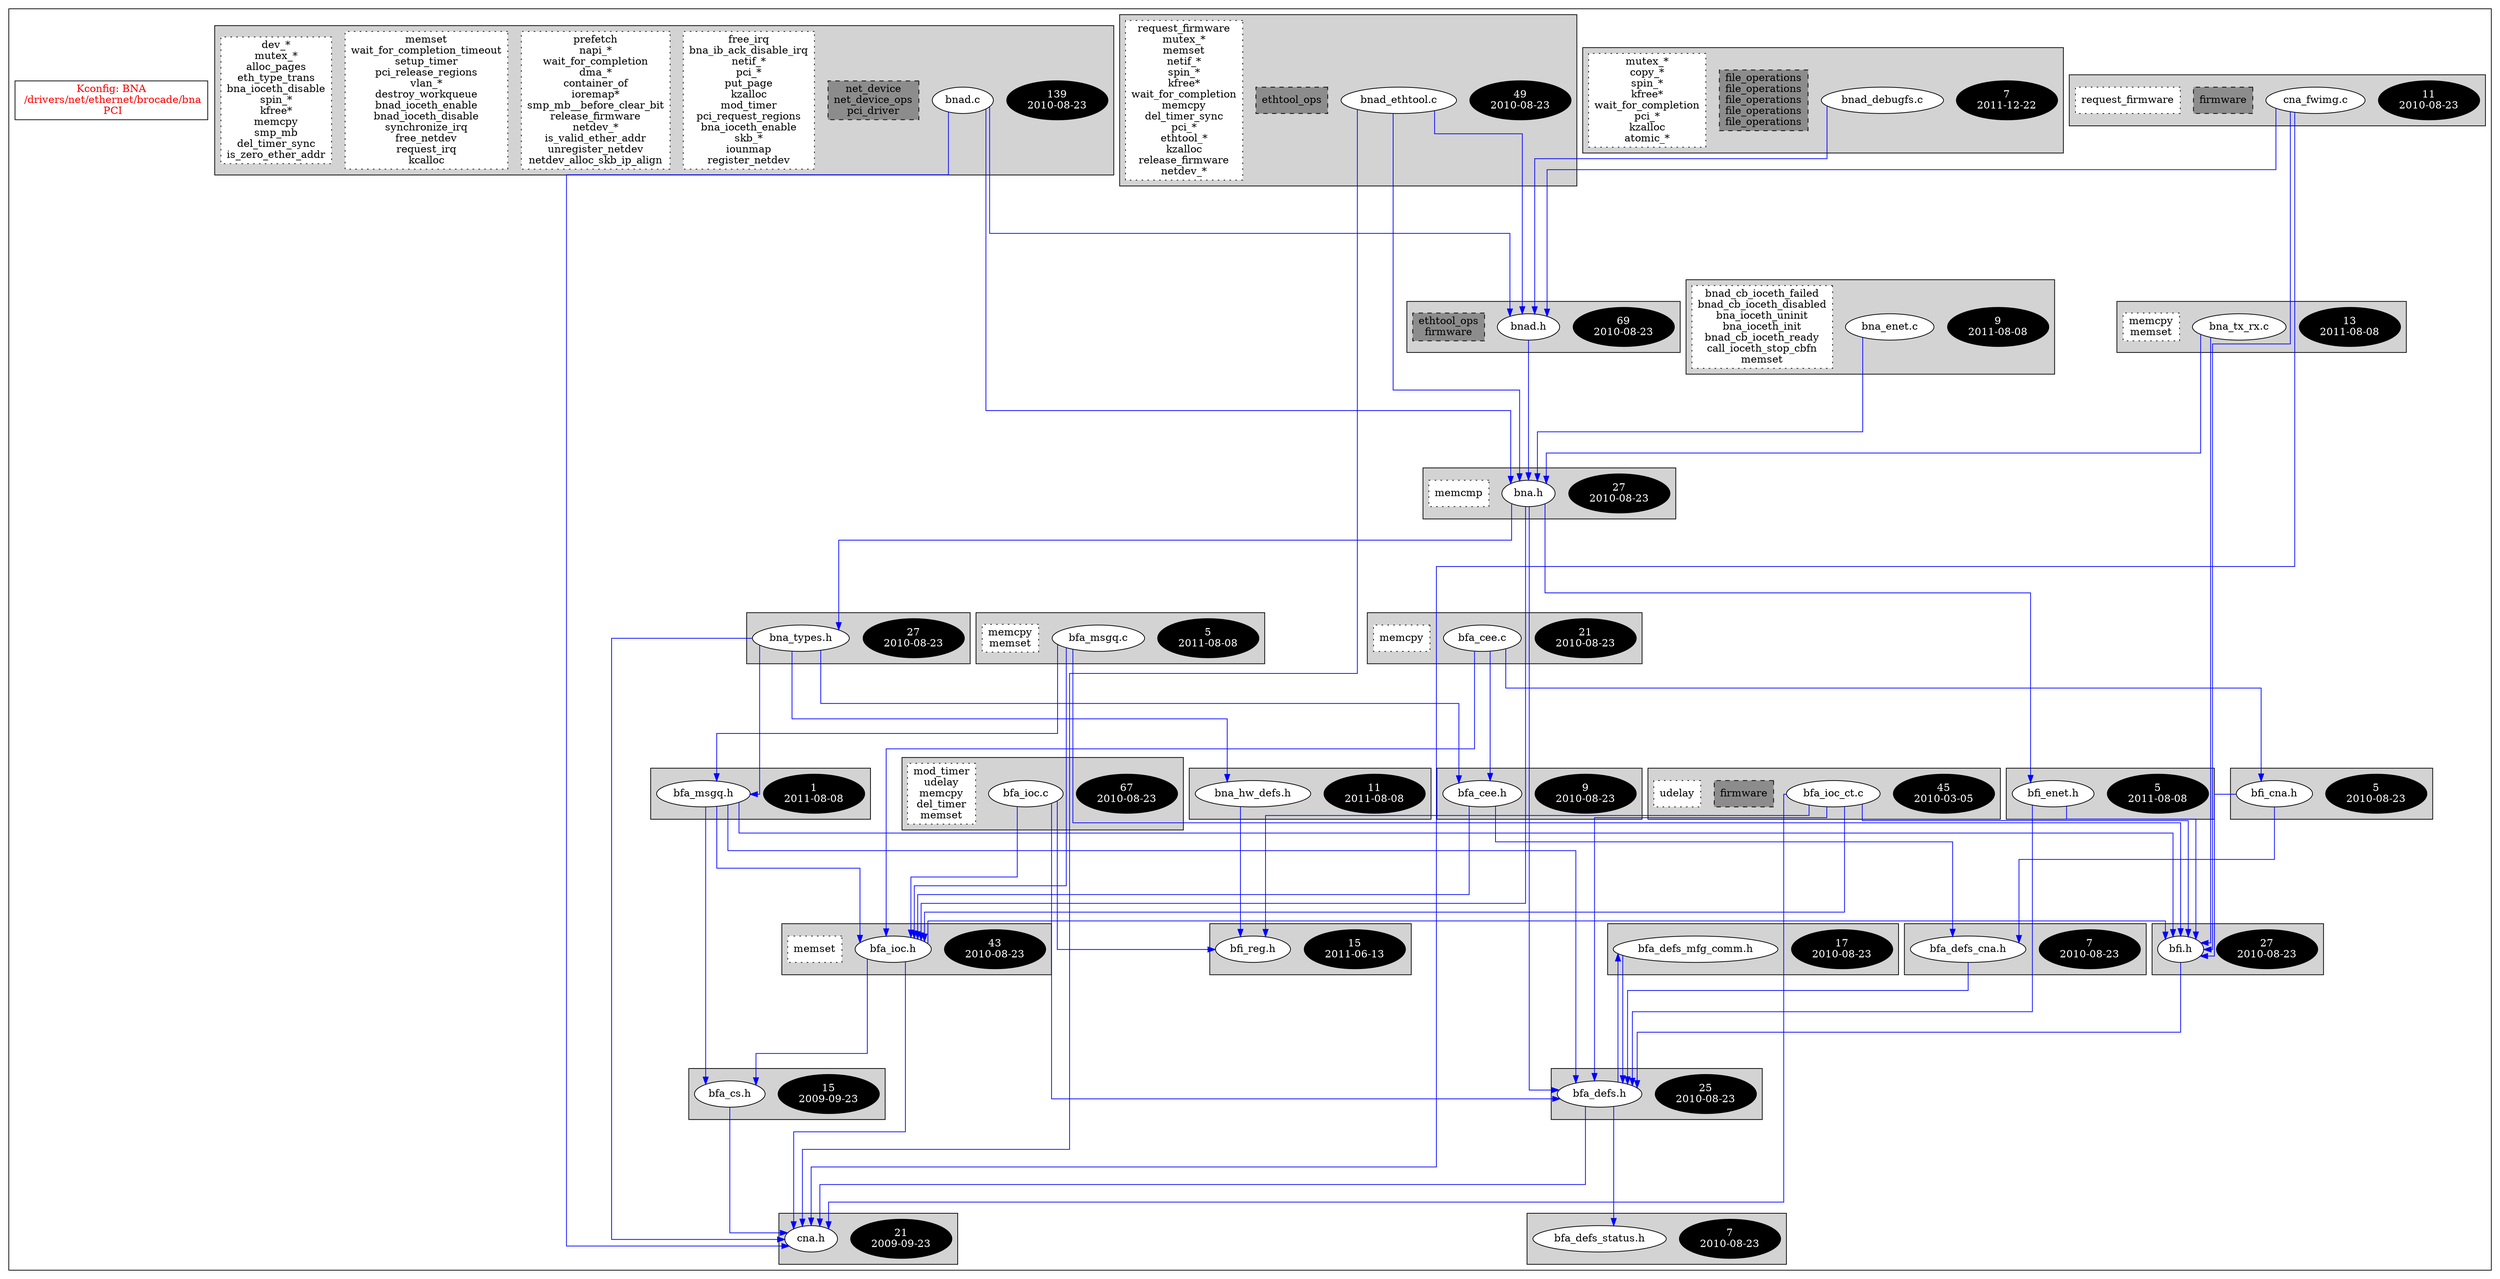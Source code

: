 digraph Driver {
	ranksep=2;
	splines=ortho;
	//Symbol: BNA
	subgraph "cluster_BNA"{
		subgraph "cluster_cna_fwimg.c" {
			style=filled
			"commit_cna_fwimg.c" [style=filled, fillcolor=black, fontcolor=white, label="11\n2010-08-23"];
			"cna_fwimg.c" [style=filled, fillcolor=white, fontcolor=black, label="cna_fwimg.c\n"];
			"structs-cna_fwimg.c" [style="filled,dashed" shape=box, fillcolor=grey55, fontcolor=black, label="firmware\n"];
			"funccall0-cna_fwimg.c" [style="filled,dotted" shape=box, fillcolor=white, fontcolor=black, label="request_firmware\n"];
		}
		subgraph "cluster_bfi.h" {
			style=filled
			"commit_bfi.h" [style=filled, fillcolor=black, fontcolor=white, label="27\n2010-08-23"];
			"bfi.h" [style=filled, fillcolor=white, fontcolor=black, label="bfi.h\n"];
		}
		subgraph "cluster_cna.h" {
			style=filled
			"commit_cna.h" [style=filled, fillcolor=black, fontcolor=white, label="21\n2009-09-23"];
			"cna.h" [style=filled, fillcolor=white, fontcolor=black, label="cna.h\n"];
		}
		subgraph "cluster_bfa_defs.h" {
			style=filled
			"commit_bfa_defs.h" [style=filled, fillcolor=black, fontcolor=white, label="25\n2010-08-23"];
			"bfa_defs.h" [style=filled, fillcolor=white, fontcolor=black, label="bfa_defs.h\n"];
		}
		subgraph "cluster_bfi_enet.h" {
			style=filled
			"commit_bfi_enet.h" [style=filled, fillcolor=black, fontcolor=white, label="5\n2011-08-08"];
			"bfi_enet.h" [style=filled, fillcolor=white, fontcolor=black, label="bfi_enet.h\n"];
		}
		subgraph "cluster_bna_types.h" {
			style=filled
			"commit_bna_types.h" [style=filled, fillcolor=black, fontcolor=white, label="27\n2010-08-23"];
			"bna_types.h" [style=filled, fillcolor=white, fontcolor=black, label="bna_types.h\n"];
		}
		subgraph "cluster_bfa_defs_status.h" {
			style=filled
			"commit_bfa_defs_status.h" [style=filled, fillcolor=black, fontcolor=white, label="7\n2010-08-23"];
			"bfa_defs_status.h" [style=filled, fillcolor=white, fontcolor=black, label="bfa_defs_status.h\n"];
		}
		subgraph "cluster_bfa_defs_mfg_comm.h" {
			style=filled
			"commit_bfa_defs_mfg_comm.h" [style=filled, fillcolor=black, fontcolor=white, label="17\n2010-08-23"];
			"bfa_defs_mfg_comm.h" [style=filled, fillcolor=white, fontcolor=black, label="bfa_defs_mfg_comm.h\n"];
		}
		subgraph "cluster_bfa_cs.h" {
			style=filled
			"commit_bfa_cs.h" [style=filled, fillcolor=black, fontcolor=white, label="15\n2009-09-23"];
			"bfa_cs.h" [style=filled, fillcolor=white, fontcolor=black, label="bfa_cs.h\n"];
		}
		subgraph "cluster_bna_hw_defs.h" {
			style=filled
			"commit_bna_hw_defs.h" [style=filled, fillcolor=black, fontcolor=white, label="11\n2011-08-08"];
			"bna_hw_defs.h" [style=filled, fillcolor=white, fontcolor=black, label="bna_hw_defs.h\n"];
		}
		subgraph "cluster_bfi_reg.h" {
			style=filled
			"commit_bfi_reg.h" [style=filled, fillcolor=black, fontcolor=white, label="15\n2011-06-13"];
			"bfi_reg.h" [style=filled, fillcolor=white, fontcolor=black, label="bfi_reg.h\n"];
		}
		subgraph "cluster_bfa_defs_cna.h" {
			style=filled
			"commit_bfa_defs_cna.h" [style=filled, fillcolor=black, fontcolor=white, label="7\n2010-08-23"];
			"bfa_defs_cna.h" [style=filled, fillcolor=white, fontcolor=black, label="bfa_defs_cna.h\n"];
		}
		subgraph "cluster_bfa_cee.h" {
			style=filled
			"commit_bfa_cee.h" [style=filled, fillcolor=black, fontcolor=white, label="9\n2010-08-23"];
			"bfa_cee.h" [style=filled, fillcolor=white, fontcolor=black, label="bfa_cee.h\n"];
		}
		subgraph "cluster_bfa_cee.c" {
			style=filled
			"commit_bfa_cee.c" [style=filled, fillcolor=black, fontcolor=white, label="21\n2010-08-23"];
			"bfa_cee.c" [style=filled, fillcolor=white, fontcolor=black, label="bfa_cee.c\n"];
			"funccall0-bfa_cee.c" [style="filled,dotted" shape=box, fillcolor=white, fontcolor=black, label="memcpy\n"];
		}
		subgraph "cluster_bfi_cna.h" {
			style=filled
			"commit_bfi_cna.h" [style=filled, fillcolor=black, fontcolor=white, label="5\n2010-08-23"];
			"bfi_cna.h" [style=filled, fillcolor=white, fontcolor=black, label="bfi_cna.h\n"];
		}
		subgraph "cluster_bfa_ioc_ct.c" {
			style=filled
			"commit_bfa_ioc_ct.c" [style=filled, fillcolor=black, fontcolor=white, label="45\n2010-03-05"];
			"bfa_ioc_ct.c" [style=filled, fillcolor=white, fontcolor=black, label="bfa_ioc_ct.c\n"];
			"structs-bfa_ioc_ct.c" [style="filled,dashed" shape=box, fillcolor=grey55, fontcolor=black, label="firmware\n"];
			"funccall0-bfa_ioc_ct.c" [style="filled,dotted" shape=box, fillcolor=white, fontcolor=black, label="udelay\n"];
		}
		subgraph "cluster_bfa_ioc.h" {
			style=filled
			"commit_bfa_ioc.h" [style=filled, fillcolor=black, fontcolor=white, label="43\n2010-08-23"];
			"bfa_ioc.h" [style=filled, fillcolor=white, fontcolor=black, label="bfa_ioc.h\n"];
			"funccall0-bfa_ioc.h" [style="filled,dotted" shape=box, fillcolor=white, fontcolor=black, label="memset\n"];
		}
		subgraph "cluster_bfa_ioc.c" {
			style=filled
			"commit_bfa_ioc.c" [style=filled, fillcolor=black, fontcolor=white, label="67\n2010-08-23"];
			"bfa_ioc.c" [style=filled, fillcolor=white, fontcolor=black, label="bfa_ioc.c\n"];
			"funccall0-bfa_ioc.c" [style="filled,dotted" shape=box, fillcolor=white, fontcolor=black, label="mod_timer\nudelay\nmemcpy\ndel_timer\nmemset\n"];
		}
		subgraph "cluster_bfa_msgq.h" {
			style=filled
			"commit_bfa_msgq.h" [style=filled, fillcolor=black, fontcolor=white, label="1\n2011-08-08"];
			"bfa_msgq.h" [style=filled, fillcolor=white, fontcolor=black, label="bfa_msgq.h\n"];
		}
		subgraph "cluster_bfa_msgq.c" {
			style=filled
			"commit_bfa_msgq.c" [style=filled, fillcolor=black, fontcolor=white, label="5\n2011-08-08"];
			"bfa_msgq.c" [style=filled, fillcolor=white, fontcolor=black, label="bfa_msgq.c\n"];
			"funccall0-bfa_msgq.c" [style="filled,dotted" shape=box, fillcolor=white, fontcolor=black, label="memcpy\nmemset\n"];
		}
		subgraph "cluster_bna_tx_rx.c" {
			style=filled
			"commit_bna_tx_rx.c" [style=filled, fillcolor=black, fontcolor=white, label="13\n2011-08-08"];
			"bna_tx_rx.c" [style=filled, fillcolor=white, fontcolor=black, label="bna_tx_rx.c\n"];
			"funccall0-bna_tx_rx.c" [style="filled,dotted" shape=box, fillcolor=white, fontcolor=black, label="memcpy\nmemset\n"];
		}
		subgraph "cluster_bna_enet.c" {
			style=filled
			"commit_bna_enet.c" [style=filled, fillcolor=black, fontcolor=white, label="9\n2011-08-08"];
			"bna_enet.c" [style=filled, fillcolor=white, fontcolor=black, label="bna_enet.c\n"];
			"funccall0-bna_enet.c" [style="filled,dotted" shape=box, fillcolor=white, fontcolor=black, label="bnad_cb_ioceth_failed\nbnad_cb_ioceth_disabled\nbna_ioceth_uninit\nbna_ioceth_init\nbnad_cb_ioceth_ready\ncall_ioceth_stop_cbfn\nmemset\n"];
		}
		subgraph "cluster_bnad_debugfs.c" {
			style=filled
			"commit_bnad_debugfs.c" [style=filled, fillcolor=black, fontcolor=white, label="7\n2011-12-22"];
			"bnad_debugfs.c" [style=filled, fillcolor=white, fontcolor=black, label="bnad_debugfs.c\n"];
			"structs-bnad_debugfs.c" [style="filled,dashed" shape=box, fillcolor=grey55, fontcolor=black, label="file_operations\nfile_operations\nfile_operations\nfile_operations\nfile_operations\n"];
			"funccall0-bnad_debugfs.c" [style="filled,dotted" shape=box, fillcolor=white, fontcolor=black, label="mutex_*\ncopy_*\nspin_*\nkfree*\nwait_for_completion\npci_*\nkzalloc\natomic_*\n"];
		}
		subgraph "cluster_bnad_ethtool.c" {
			style=filled
			"commit_bnad_ethtool.c" [style=filled, fillcolor=black, fontcolor=white, label="49\n2010-08-23"];
			"bnad_ethtool.c" [style=filled, fillcolor=white, fontcolor=black, label="bnad_ethtool.c\n"];
			"structs-bnad_ethtool.c" [style="filled,dashed" shape=box, fillcolor=grey55, fontcolor=black, label="ethtool_ops\n"];
			"funccall0-bnad_ethtool.c" [style="filled,dotted" shape=box, fillcolor=white, fontcolor=black, label="request_firmware\nmutex_*\nmemset\nnetif_*\nspin_*\nkfree*\nwait_for_completion\nmemcpy\ndel_timer_sync\npci_*\nethtool_*\nkzalloc\nrelease_firmware\nnetdev_*\n"];
		}
		subgraph "cluster_bnad.h" {
			style=filled
			"commit_bnad.h" [style=filled, fillcolor=black, fontcolor=white, label="69\n2010-08-23"];
			"bnad.h" [style=filled, fillcolor=white, fontcolor=black, label="bnad.h\n"];
			"structs-bnad.h" [style="filled,dashed" shape=box, fillcolor=grey55, fontcolor=black, label="ethtool_ops\nfirmware\n"];
		}
		subgraph "cluster_bnad.c" {
			style=filled
			"commit_bnad.c" [style=filled, fillcolor=black, fontcolor=white, label="139\n2010-08-23"];
			"bnad.c" [style=filled, fillcolor=white, fontcolor=black, label="bnad.c\n"];
			"structs-bnad.c" [style="filled,dashed" shape=box, fillcolor=grey55, fontcolor=black, label="net_device\nnet_device_ops\npci_driver\n"];
			"funccall4-bnad.c" [style="filled,dotted" shape=box, fillcolor=white, fontcolor=black, label="free_irq\nbna_ib_ack_disable_irq\nnetif_*\npci_*\nput_page\nkzalloc\nmod_timer\npci_request_regions\nbna_ioceth_enable\nskb_*\niounmap\nregister_netdev\n"];
			"funccall3-bnad.c" [style="filled,dotted" shape=box, fillcolor=white, fontcolor=black, label="prefetch\nnapi_*\nwait_for_completion\ndma_*\ncontainer_of\nioremap*\nsmp_mb__before_clear_bit\nrelease_firmware\nnetdev_*\nis_valid_ether_addr\nunregister_netdev\nnetdev_alloc_skb_ip_align\n"];
			"funccall2-bnad.c" [style="filled,dotted" shape=box, fillcolor=white, fontcolor=black, label="memset\nwait_for_completion_timeout\nsetup_timer\npci_release_regions\nvlan_*\ndestroy_workqueue\nbnad_ioceth_enable\nbnad_ioceth_disable\nsynchronize_irq\nfree_netdev\nrequest_irq\nkcalloc\n"];
			"funccall1-bnad.c" [style="filled,dotted" shape=box, fillcolor=white, fontcolor=black, label="dev_*\nmutex_*\nalloc_pages\neth_type_trans\nbna_ioceth_disable\nspin_*\nkfree*\nmemcpy\nsmp_mb\ndel_timer_sync\nis_zero_ether_addr\n"];
		}
		subgraph "cluster_bna.h" {
			style=filled
			"commit_bna.h" [style=filled, fillcolor=black, fontcolor=white, label="27\n2010-08-23"];
			"bna.h" [style=filled, fillcolor=white, fontcolor=black, label="bna.h\n"];
			"funccall0-bna.h" [style="filled,dotted" shape=box, fillcolor=white, fontcolor=black, label="memcmp\n"];
		}
		"K:BNA" [label="Kconfig: BNA\n /drivers/net/ethernet/brocade/bna\n  PCI ", shape=box, fontcolor=red];
	}
"cna_fwimg.c" -> "cna.h"[color=blue];
"cna_fwimg.c" -> "bfi.h"[color=blue];
"cna_fwimg.c" -> "bnad.h"[color=blue];
"bfi.h" -> "bfa_defs.h"[color=blue];
"bfa_defs.h" -> "bfa_defs_mfg_comm.h"[color=blue];
"bfa_defs.h" -> "cna.h"[color=blue];
"bfa_defs.h" -> "bfa_defs_status.h"[color=blue];
"bfi_enet.h" -> "bfi.h"[color=blue];
"bfi_enet.h" -> "bfa_defs.h"[color=blue];
"bna_types.h" -> "bna_hw_defs.h"[color=blue];
"bna_types.h" -> "cna.h"[color=blue];
"bna_types.h" -> "bfa_msgq.h"[color=blue];
"bna_types.h" -> "bfa_cee.h"[color=blue];
"bfa_defs_mfg_comm.h" -> "bfa_defs.h"[color=blue];
"bfa_cs.h" -> "cna.h"[color=blue];
"bna_hw_defs.h" -> "bfi_reg.h"[color=blue];
"bfa_defs_cna.h" -> "bfa_defs.h"[color=blue];
"bfa_cee.h" -> "bfa_ioc.h"[color=blue];
"bfa_cee.h" -> "bfa_defs_cna.h"[color=blue];
"bfa_cee.c" -> "bfa_ioc.h"[color=blue];
"bfa_cee.c" -> "bfa_cee.h"[color=blue];
"bfa_cee.c" -> "bfi_cna.h"[color=blue];
"bfi_cna.h" -> "bfi.h"[color=blue];
"bfi_cna.h" -> "bfa_defs_cna.h"[color=blue];
"bfa_ioc_ct.c" -> "cna.h"[color=blue];
"bfa_ioc_ct.c" -> "bfa_defs.h"[color=blue];
"bfa_ioc_ct.c" -> "bfi.h"[color=blue];
"bfa_ioc_ct.c" -> "bfa_ioc.h"[color=blue];
"bfa_ioc_ct.c" -> "bfi_reg.h"[color=blue];
"bfa_ioc.h" -> "cna.h"[color=blue];
"bfa_ioc.h" -> "bfi.h"[color=blue];
"bfa_ioc.h" -> "bfa_cs.h"[color=blue];
"bfa_ioc.c" -> "bfa_defs.h"[color=blue];
"bfa_ioc.c" -> "bfa_ioc.h"[color=blue];
"bfa_ioc.c" -> "bfi_reg.h"[color=blue];
"bfa_msgq.h" -> "bfa_ioc.h"[color=blue];
"bfa_msgq.h" -> "bfi.h"[color=blue];
"bfa_msgq.h" -> "bfa_defs.h"[color=blue];
"bfa_msgq.h" -> "bfa_cs.h"[color=blue];
"bfa_msgq.c" -> "bfa_ioc.h"[color=blue];
"bfa_msgq.c" -> "bfa_msgq.h"[color=blue];
"bfa_msgq.c" -> "bfi.h"[color=blue];
"bna_tx_rx.c" -> "bfi.h"[color=blue];
"bna_tx_rx.c" -> "bna.h"[color=blue];
"bna_enet.c" -> "bna.h"[color=blue];
"bnad_debugfs.c" -> "bnad.h"[color=blue];
"bnad_ethtool.c" -> "cna.h"[color=blue];
"bnad_ethtool.c" -> "bna.h"[color=blue];
"bnad_ethtool.c" -> "bnad.h"[color=blue];
"bnad.h" -> "bna.h"[color=blue];
"bnad.c" -> "cna.h"[color=blue];
"bnad.c" -> "bna.h"[color=blue];
"bnad.c" -> "bnad.h"[color=blue];
"bna.h" -> "bfi_enet.h"[color=blue];
"bna.h" -> "bfa_ioc.h"[color=blue];
"bna.h" -> "bfa_defs.h"[color=blue];
"bna.h" -> "bna_types.h"[color=blue];
}
